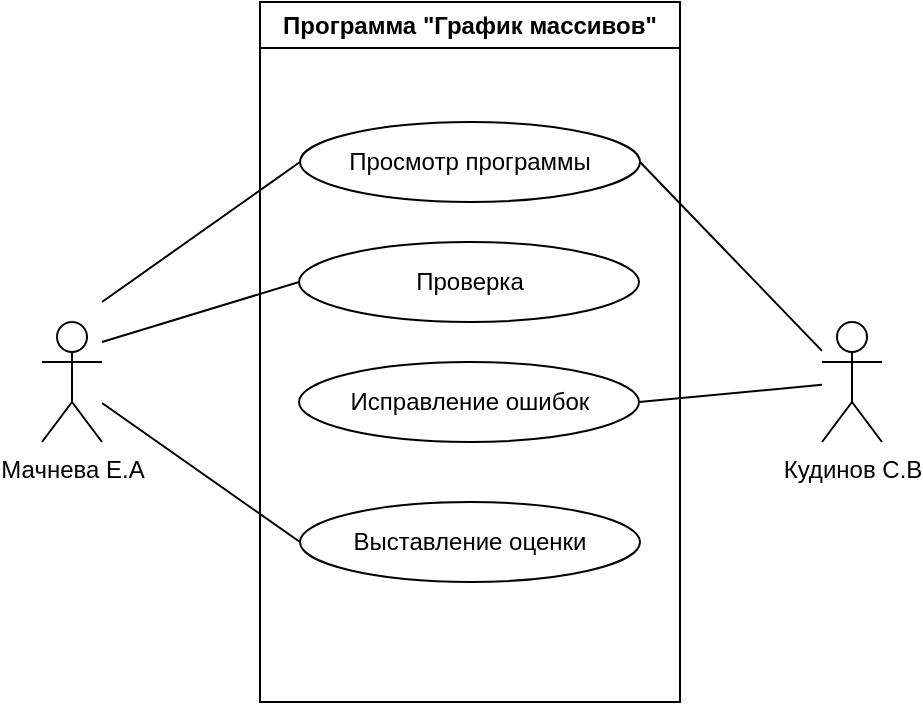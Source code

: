 <mxfile version="22.0.3" type="device" pages="2">
  <diagram name="Прецедентов" id="k0mLBmaTsJIKWr_4cqUy">
    <mxGraphModel dx="1658" dy="828" grid="1" gridSize="10" guides="1" tooltips="1" connect="1" arrows="1" fold="1" page="1" pageScale="1" pageWidth="827" pageHeight="1169" math="0" shadow="0">
      <root>
        <mxCell id="0" />
        <mxCell id="1" parent="0" />
        <mxCell id="5suZ7zTIFBy2jub4hi7v-1" value="Программа &quot;График массивов&quot;" style="swimlane;whiteSpace=wrap;html=1;" parent="1" vertex="1">
          <mxGeometry x="309" y="140" width="210" height="350" as="geometry" />
        </mxCell>
        <mxCell id="5suZ7zTIFBy2jub4hi7v-4" value="Просмотр программы" style="ellipse;whiteSpace=wrap;html=1;" parent="5suZ7zTIFBy2jub4hi7v-1" vertex="1">
          <mxGeometry x="20" y="60" width="170" height="40" as="geometry" />
        </mxCell>
        <mxCell id="5suZ7zTIFBy2jub4hi7v-5" value="Проверка" style="ellipse;whiteSpace=wrap;html=1;" parent="5suZ7zTIFBy2jub4hi7v-1" vertex="1">
          <mxGeometry x="19.5" y="120" width="170" height="40" as="geometry" />
        </mxCell>
        <mxCell id="5suZ7zTIFBy2jub4hi7v-6" value="Исправление ошибок" style="ellipse;whiteSpace=wrap;html=1;" parent="5suZ7zTIFBy2jub4hi7v-1" vertex="1">
          <mxGeometry x="19.5" y="180" width="170" height="40" as="geometry" />
        </mxCell>
        <mxCell id="5suZ7zTIFBy2jub4hi7v-7" value="Выставление оценки" style="ellipse;whiteSpace=wrap;html=1;" parent="5suZ7zTIFBy2jub4hi7v-1" vertex="1">
          <mxGeometry x="20" y="250" width="170" height="40" as="geometry" />
        </mxCell>
        <mxCell id="5suZ7zTIFBy2jub4hi7v-2" value="Мачнева Е.А" style="shape=umlActor;verticalLabelPosition=bottom;verticalAlign=top;html=1;outlineConnect=0;" parent="1" vertex="1">
          <mxGeometry x="200" y="300" width="30" height="60" as="geometry" />
        </mxCell>
        <mxCell id="5suZ7zTIFBy2jub4hi7v-3" value="Кудинов С.В" style="shape=umlActor;verticalLabelPosition=bottom;verticalAlign=top;html=1;outlineConnect=0;" parent="1" vertex="1">
          <mxGeometry x="590" y="300" width="30" height="60" as="geometry" />
        </mxCell>
        <mxCell id="5suZ7zTIFBy2jub4hi7v-9" value="" style="endArrow=none;html=1;rounded=0;entryX=0;entryY=0.5;entryDx=0;entryDy=0;" parent="1" source="5suZ7zTIFBy2jub4hi7v-2" target="5suZ7zTIFBy2jub4hi7v-7" edge="1">
          <mxGeometry width="50" height="50" relative="1" as="geometry">
            <mxPoint x="390" y="460" as="sourcePoint" />
            <mxPoint x="440" y="410" as="targetPoint" />
          </mxGeometry>
        </mxCell>
        <mxCell id="5suZ7zTIFBy2jub4hi7v-11" value="" style="endArrow=none;html=1;rounded=0;entryX=0;entryY=0.5;entryDx=0;entryDy=0;" parent="1" target="5suZ7zTIFBy2jub4hi7v-5" edge="1">
          <mxGeometry width="50" height="50" relative="1" as="geometry">
            <mxPoint x="230" y="310" as="sourcePoint" />
            <mxPoint x="349" y="430" as="targetPoint" />
          </mxGeometry>
        </mxCell>
        <mxCell id="5suZ7zTIFBy2jub4hi7v-12" value="" style="endArrow=none;html=1;rounded=0;entryX=0;entryY=0.5;entryDx=0;entryDy=0;" parent="1" target="5suZ7zTIFBy2jub4hi7v-4" edge="1">
          <mxGeometry width="50" height="50" relative="1" as="geometry">
            <mxPoint x="230" y="290" as="sourcePoint" />
            <mxPoint x="359" y="440" as="targetPoint" />
          </mxGeometry>
        </mxCell>
        <mxCell id="5suZ7zTIFBy2jub4hi7v-13" value="" style="endArrow=none;html=1;rounded=0;exitX=1;exitY=0.5;exitDx=0;exitDy=0;" parent="1" source="5suZ7zTIFBy2jub4hi7v-4" target="5suZ7zTIFBy2jub4hi7v-3" edge="1">
          <mxGeometry width="50" height="50" relative="1" as="geometry">
            <mxPoint x="270" y="381" as="sourcePoint" />
            <mxPoint x="369" y="450" as="targetPoint" />
          </mxGeometry>
        </mxCell>
        <mxCell id="5suZ7zTIFBy2jub4hi7v-15" value="" style="endArrow=none;html=1;rounded=0;exitX=1;exitY=0.5;exitDx=0;exitDy=0;" parent="1" source="5suZ7zTIFBy2jub4hi7v-6" target="5suZ7zTIFBy2jub4hi7v-3" edge="1">
          <mxGeometry width="50" height="50" relative="1" as="geometry">
            <mxPoint x="290" y="401" as="sourcePoint" />
            <mxPoint x="389" y="470" as="targetPoint" />
          </mxGeometry>
        </mxCell>
      </root>
    </mxGraphModel>
  </diagram>
  <diagram id="h2TLwqz6Jnle6Q-ke_Zp" name="Последовательности">
    <mxGraphModel dx="989" dy="582" grid="1" gridSize="10" guides="1" tooltips="1" connect="1" arrows="1" fold="1" page="1" pageScale="1" pageWidth="827" pageHeight="1169" math="0" shadow="0">
      <root>
        <mxCell id="0" />
        <mxCell id="1" parent="0" />
        <mxCell id="xVPnWR43A9DnzKfPLUyP-1" value="Кудинов С.В" style="rounded=0;whiteSpace=wrap;html=1;" vertex="1" parent="1">
          <mxGeometry x="100" y="270" width="160" height="50" as="geometry" />
        </mxCell>
        <mxCell id="xVPnWR43A9DnzKfPLUyP-2" value="Программа" style="rounded=0;whiteSpace=wrap;html=1;" vertex="1" parent="1">
          <mxGeometry x="510" y="270" width="160" height="50" as="geometry" />
        </mxCell>
        <mxCell id="xVPnWR43A9DnzKfPLUyP-3" value="Мачнева Е.А" style="rounded=0;whiteSpace=wrap;html=1;" vertex="1" parent="1">
          <mxGeometry x="300" y="270" width="160" height="50" as="geometry" />
        </mxCell>
        <mxCell id="UnhbQeAei4vyN-eBRnOE-1" value="" style="endArrow=none;dashed=1;html=1;dashPattern=1 3;strokeWidth=2;rounded=0;exitX=0.5;exitY=1;exitDx=0;exitDy=0;" edge="1" parent="1" source="xVPnWR43A9DnzKfPLUyP-1">
          <mxGeometry width="50" height="50" relative="1" as="geometry">
            <mxPoint x="390" y="460" as="sourcePoint" />
            <mxPoint x="180" y="370" as="targetPoint" />
          </mxGeometry>
        </mxCell>
        <mxCell id="UnhbQeAei4vyN-eBRnOE-2" value="" style="rounded=0;whiteSpace=wrap;html=1;direction=south;" vertex="1" parent="1">
          <mxGeometry x="160" y="370" width="40" height="330" as="geometry" />
        </mxCell>
        <mxCell id="UnhbQeAei4vyN-eBRnOE-3" value="" style="endArrow=none;dashed=1;html=1;dashPattern=1 3;strokeWidth=2;rounded=0;exitX=0.5;exitY=1;exitDx=0;exitDy=0;" edge="1" parent="1">
          <mxGeometry width="50" height="50" relative="1" as="geometry">
            <mxPoint x="590" y="320" as="sourcePoint" />
            <mxPoint x="590" y="370" as="targetPoint" />
          </mxGeometry>
        </mxCell>
        <mxCell id="UnhbQeAei4vyN-eBRnOE-4" value="" style="rounded=0;whiteSpace=wrap;html=1;direction=south;" vertex="1" parent="1">
          <mxGeometry x="570" y="370" width="40" height="390" as="geometry" />
        </mxCell>
        <mxCell id="UnhbQeAei4vyN-eBRnOE-6" value="" style="endArrow=none;dashed=1;html=1;dashPattern=1 3;strokeWidth=2;rounded=0;exitX=0.5;exitY=1;exitDx=0;exitDy=0;" edge="1" parent="1">
          <mxGeometry width="50" height="50" relative="1" as="geometry">
            <mxPoint x="379.5" y="320" as="sourcePoint" />
            <mxPoint x="379.5" y="370" as="targetPoint" />
          </mxGeometry>
        </mxCell>
        <mxCell id="UnhbQeAei4vyN-eBRnOE-8" value="" style="rounded=0;whiteSpace=wrap;html=1;direction=south;" vertex="1" parent="1">
          <mxGeometry x="360" y="370" width="40" height="150" as="geometry" />
        </mxCell>
        <mxCell id="UnhbQeAei4vyN-eBRnOE-9" value="&lt;span style=&quot;color: rgba(0, 0, 0, 0); font-family: monospace; font-size: 0px; text-align: start;&quot;&gt;%3CmxGraphModel%3E%3Croot%3E%3CmxCell%20id%3D%220%22%2F%3E%3CmxCell%20id%3D%221%22%20parent%3D%220%22%2F%3E%3CmxCell%20id%3D%222%22%20value%3D%22%22%20style%3D%22rounded%3D0%3BwhiteSpace%3Dwrap%3Bhtml%3D1%3Bdirection%3Dsouth%3B%22%20vertex%3D%221%22%20parent%3D%221%22%3E%3CmxGeometry%20x%3D%22394%22%20y%3D%22370%22%20width%3D%2240%22%20height%3D%22330%22%20as%3D%22geometry%22%2F%3E%3C%2FmxCell%3E%3C%2Froot%3E%3C%2FmxGraphModel%3E&lt;/span&gt;&lt;div&gt;&lt;span style=&quot;color: rgba(0, 0, 0, 0); font-family: monospace; font-size: 0px; text-align: start;&quot;&gt;&lt;br&gt;&lt;/span&gt;&lt;/div&gt;" style="shape=umlActor;verticalLabelPosition=bottom;verticalAlign=top;html=1;outlineConnect=0;" vertex="1" parent="1">
          <mxGeometry x="165" y="210" width="30" height="60" as="geometry" />
        </mxCell>
        <mxCell id="UnhbQeAei4vyN-eBRnOE-12" value="&lt;span style=&quot;color: rgba(0, 0, 0, 0); font-family: monospace; font-size: 0px; text-align: start;&quot;&gt;%3CmxGraphModel%3E%3Croot%3E%3CmxCell%20id%3D%220%22%2F%3E%3CmxCell%20id%3D%221%22%20parent%3D%220%22%2F%3E%3CmxCell%20id%3D%222%22%20value%3D%22%22%20style%3D%22rounded%3D0%3BwhiteSpace%3Dwrap%3Bhtml%3D1%3Bdirection%3Dsouth%3B%22%20vertex%3D%221%22%20parent%3D%221%22%3E%3CmxGeometry%20x%3D%22394%22%20y%3D%22370%22%20width%3D%2240%22%20height%3D%22330%22%20as%3D%22geometry%22%2F%3E%3C%2FmxCell%3E%3C%2Froot%3E%3C%2FmxGraphModel%3E&lt;/span&gt;&lt;div&gt;&lt;span style=&quot;color: rgba(0, 0, 0, 0); font-family: monospace; font-size: 0px; text-align: start;&quot;&gt;&lt;br&gt;&lt;/span&gt;&lt;/div&gt;" style="shape=umlActor;verticalLabelPosition=bottom;verticalAlign=top;html=1;outlineConnect=0;" vertex="1" parent="1">
          <mxGeometry x="365" y="210" width="30" height="60" as="geometry" />
        </mxCell>
        <mxCell id="UnhbQeAei4vyN-eBRnOE-19" value="" style="endArrow=classic;html=1;rounded=0;exitX=0;exitY=0;exitDx=0;exitDy=0;entryX=0;entryY=1;entryDx=0;entryDy=0;" edge="1" parent="1" source="UnhbQeAei4vyN-eBRnOE-2" target="UnhbQeAei4vyN-eBRnOE-8">
          <mxGeometry width="50" height="50" relative="1" as="geometry">
            <mxPoint x="390" y="560" as="sourcePoint" />
            <mxPoint x="440" y="510" as="targetPoint" />
          </mxGeometry>
        </mxCell>
        <mxCell id="UnhbQeAei4vyN-eBRnOE-20" value="Запрос на проверку" style="edgeLabel;html=1;align=center;verticalAlign=middle;resizable=0;points=[];" vertex="1" connectable="0" parent="UnhbQeAei4vyN-eBRnOE-19">
          <mxGeometry x="-0.025" y="-1" relative="1" as="geometry">
            <mxPoint as="offset" />
          </mxGeometry>
        </mxCell>
        <mxCell id="UnhbQeAei4vyN-eBRnOE-21" style="edgeStyle=orthogonalEdgeStyle;rounded=0;orthogonalLoop=1;jettySize=auto;html=1;exitX=0.25;exitY=0;exitDx=0;exitDy=0;" edge="1" parent="1" source="UnhbQeAei4vyN-eBRnOE-8">
          <mxGeometry relative="1" as="geometry">
            <mxPoint x="570" y="450" as="targetPoint" />
            <Array as="points">
              <mxPoint x="400" y="450" />
              <mxPoint x="570" y="450" />
            </Array>
          </mxGeometry>
        </mxCell>
        <mxCell id="UnhbQeAei4vyN-eBRnOE-22" value="Проверка" style="edgeLabel;html=1;align=center;verticalAlign=middle;resizable=0;points=[];" vertex="1" connectable="0" parent="UnhbQeAei4vyN-eBRnOE-21">
          <mxGeometry x="-0.06" relative="1" as="geometry">
            <mxPoint y="1" as="offset" />
          </mxGeometry>
        </mxCell>
        <mxCell id="UnhbQeAei4vyN-eBRnOE-23" value="" style="endArrow=none;dashed=1;html=1;dashPattern=1 3;strokeWidth=2;rounded=0;entryX=0.164;entryY=0.925;entryDx=0;entryDy=0;entryPerimeter=0;exitX=0.42;exitY=0;exitDx=0;exitDy=0;exitPerimeter=0;startArrow=classic;startFill=1;" edge="1" parent="1">
          <mxGeometry width="50" height="50" relative="1" as="geometry">
            <mxPoint x="397" y="470.0" as="sourcePoint" />
            <mxPoint x="570.0" y="470.96" as="targetPoint" />
          </mxGeometry>
        </mxCell>
        <mxCell id="UnhbQeAei4vyN-eBRnOE-24" value="&amp;nbsp;Проверка завершена" style="edgeLabel;html=1;align=center;verticalAlign=middle;resizable=0;points=[];" vertex="1" connectable="0" parent="UnhbQeAei4vyN-eBRnOE-23">
          <mxGeometry x="-0.098" relative="1" as="geometry">
            <mxPoint as="offset" />
          </mxGeometry>
        </mxCell>
        <mxCell id="UnhbQeAei4vyN-eBRnOE-29" value="" style="endArrow=none;dashed=1;html=1;dashPattern=1 3;strokeWidth=2;rounded=0;exitX=0.194;exitY=-0.034;exitDx=0;exitDy=0;exitPerimeter=0;entryX=0.43;entryY=0.932;entryDx=0;entryDy=0;entryPerimeter=0;startArrow=classic;startFill=1;" edge="1" parent="1" source="UnhbQeAei4vyN-eBRnOE-2" target="UnhbQeAei4vyN-eBRnOE-8">
          <mxGeometry width="50" height="50" relative="1" as="geometry">
            <mxPoint x="430" y="490" as="sourcePoint" />
            <mxPoint x="480" y="440" as="targetPoint" />
          </mxGeometry>
        </mxCell>
        <mxCell id="UnhbQeAei4vyN-eBRnOE-30" value="Результат проверки" style="edgeLabel;html=1;align=center;verticalAlign=middle;resizable=0;points=[];" vertex="1" connectable="0" parent="UnhbQeAei4vyN-eBRnOE-29">
          <mxGeometry x="-0.103" y="-1" relative="1" as="geometry">
            <mxPoint as="offset" />
          </mxGeometry>
        </mxCell>
      </root>
    </mxGraphModel>
  </diagram>
</mxfile>
